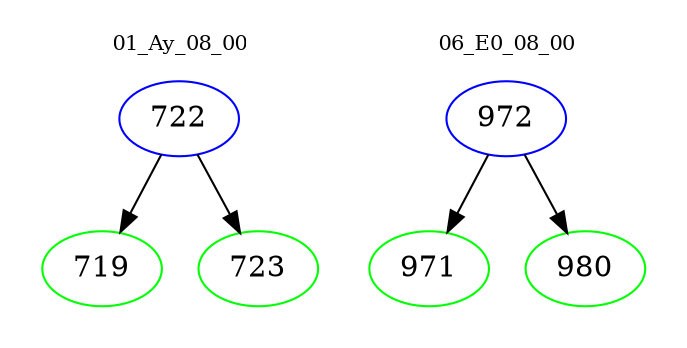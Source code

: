 digraph{
subgraph cluster_0 {
color = white
label = "01_Ay_08_00";
fontsize=10;
T0_722 [label="722", color="blue"]
T0_722 -> T0_719 [color="black"]
T0_719 [label="719", color="green"]
T0_722 -> T0_723 [color="black"]
T0_723 [label="723", color="green"]
}
subgraph cluster_1 {
color = white
label = "06_E0_08_00";
fontsize=10;
T1_972 [label="972", color="blue"]
T1_972 -> T1_971 [color="black"]
T1_971 [label="971", color="green"]
T1_972 -> T1_980 [color="black"]
T1_980 [label="980", color="green"]
}
}
